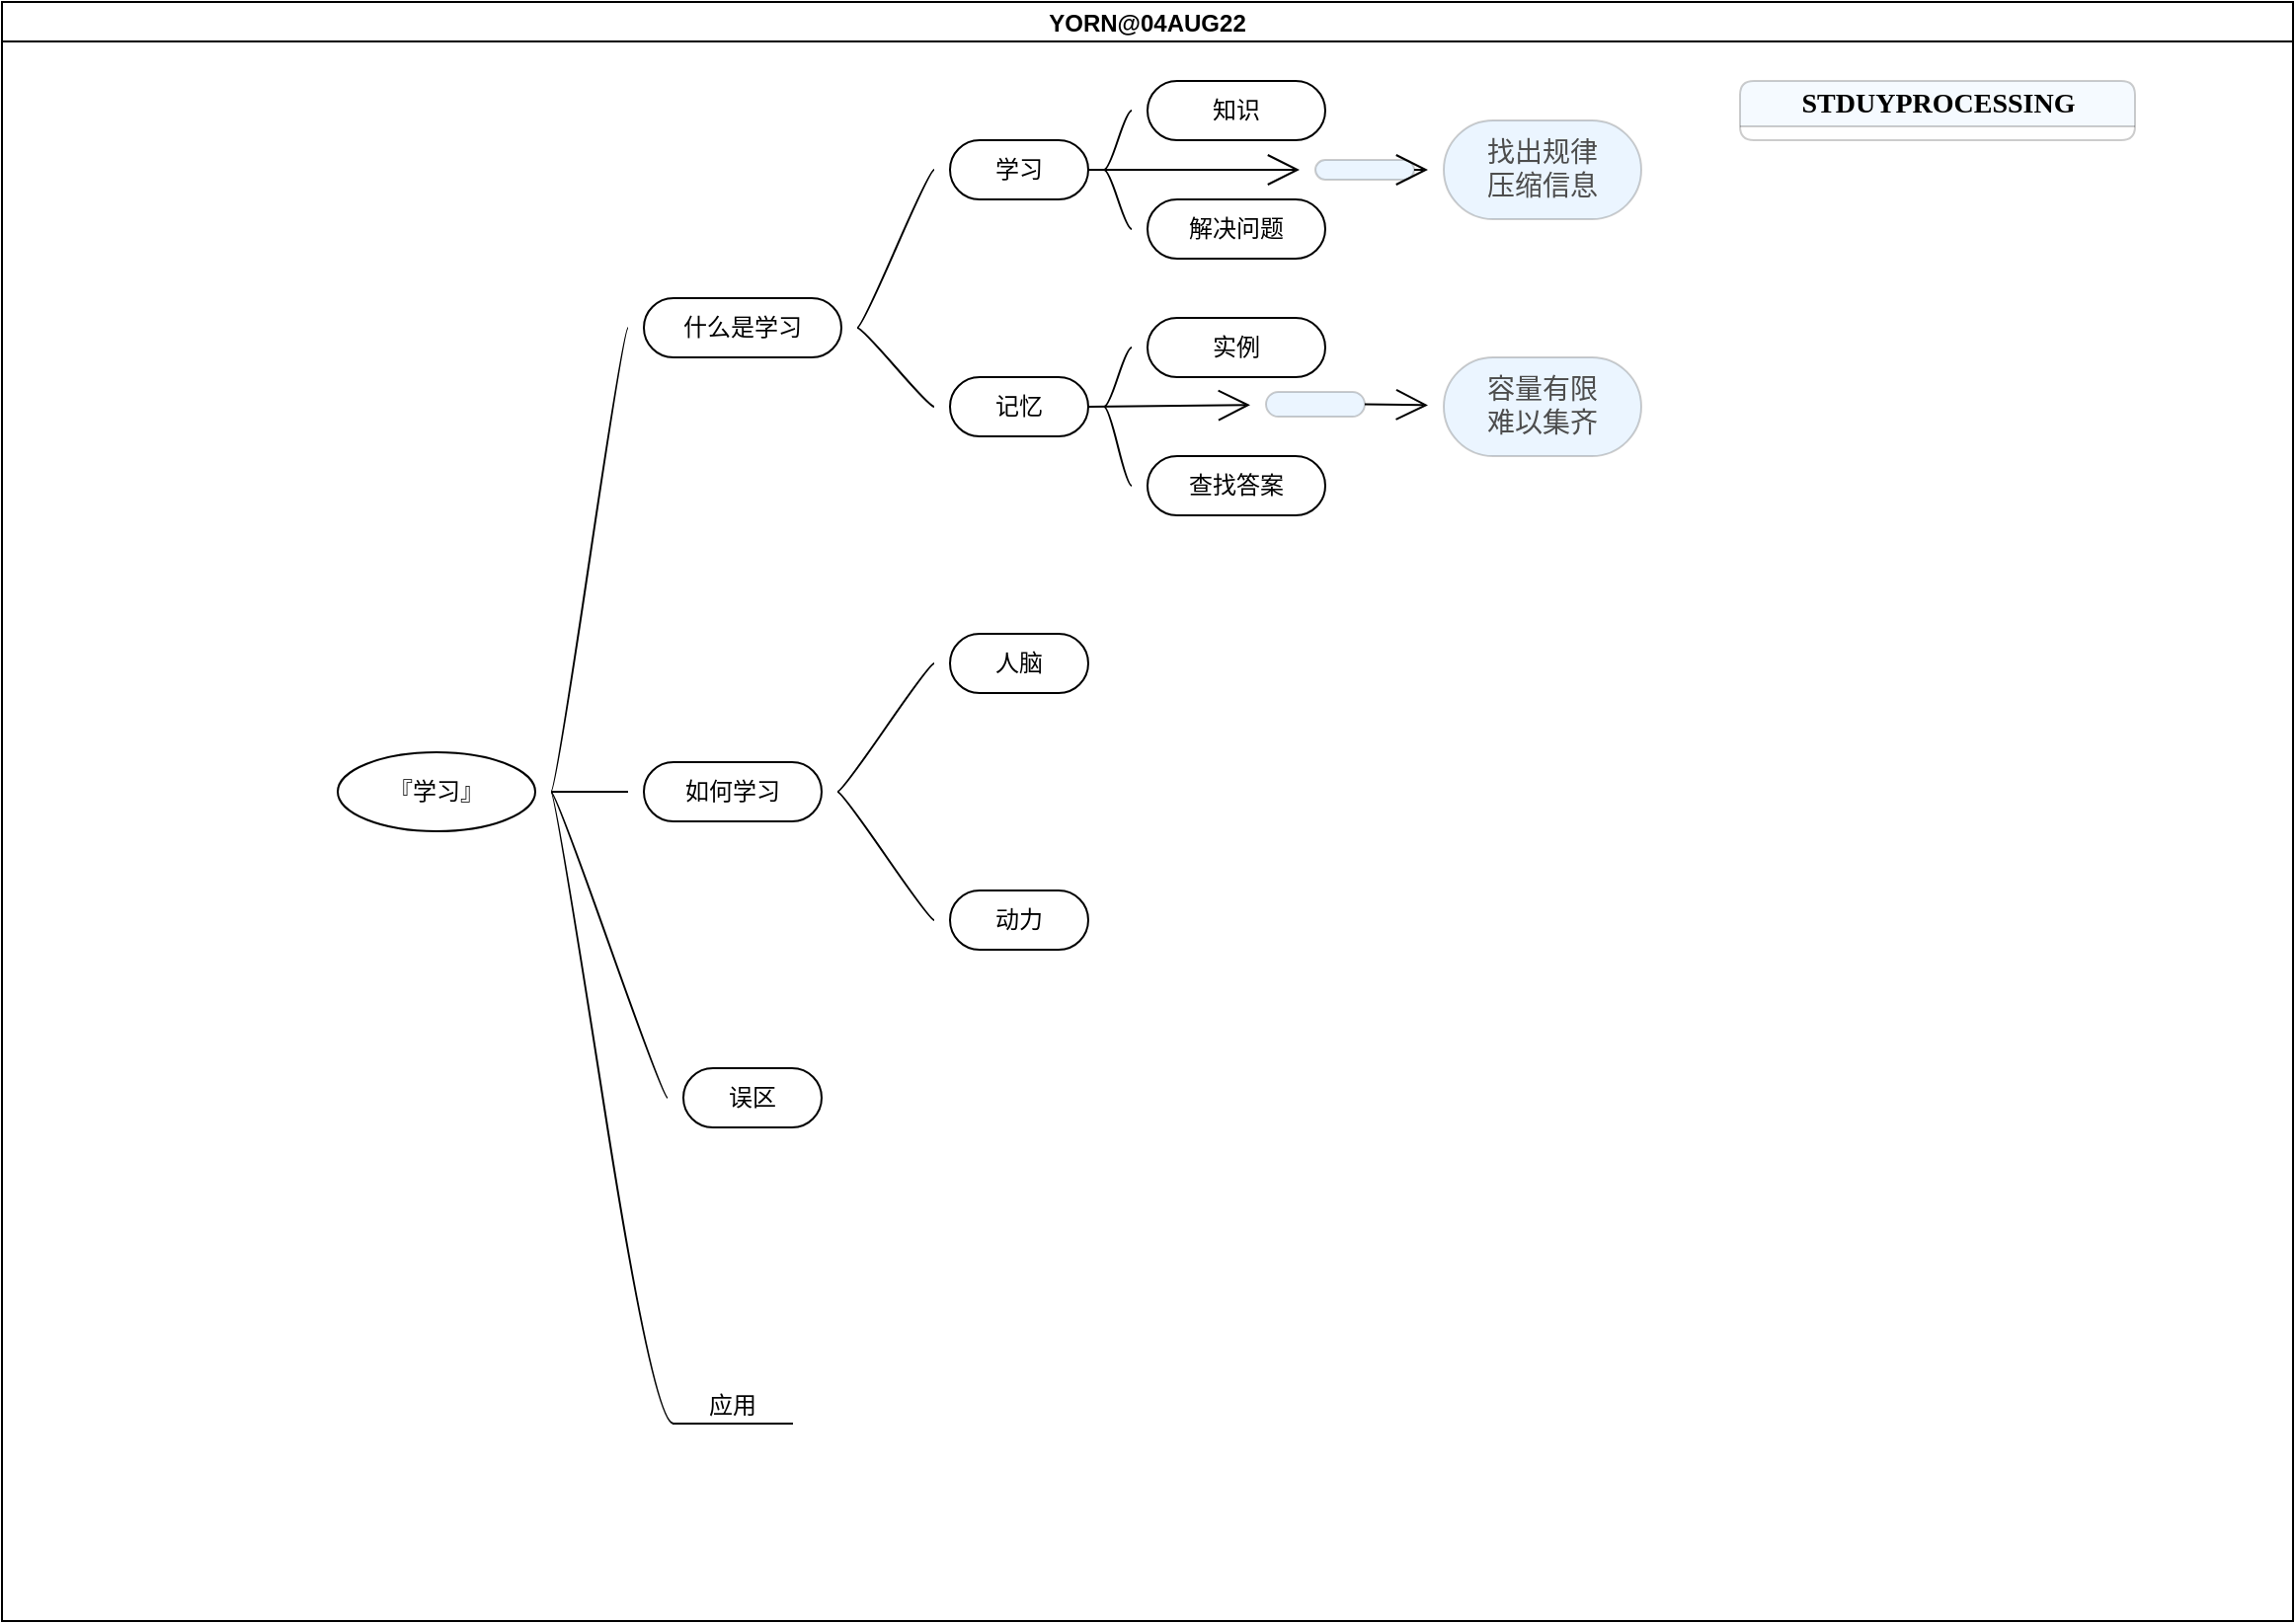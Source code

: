 <mxfile version="20.2.2" type="github">
  <diagram id="6a731a19-8d31-9384-78a2-239565b7b9f0" name="Page-1">
    <mxGraphModel dx="1246" dy="568" grid="1" gridSize="10" guides="1" tooltips="1" connect="1" arrows="1" fold="1" page="1" pageScale="1" pageWidth="1169" pageHeight="827" background="none" math="0" shadow="0">
      <root>
        <mxCell id="0" />
        <mxCell id="1" style="" parent="0" visible="0" />
        <mxCell id="aCv0Oe6WVhiPaZeMM8eK-1810" value="Topic Layer" style="" parent="0" />
        <mxCell id="aCv0Oe6WVhiPaZeMM8eK-1814" value="YORN@04AUG22" style="swimlane;startSize=20;horizontal=1;containerType=tree;hachureGap=4;movable=0;resizable=0;rotatable=0;deletable=0;editable=0;connectable=0;" vertex="1" parent="aCv0Oe6WVhiPaZeMM8eK-1810">
          <mxGeometry width="1160" height="820" as="geometry" />
        </mxCell>
        <mxCell id="aCv0Oe6WVhiPaZeMM8eK-1815" value="" style="edgeStyle=entityRelationEdgeStyle;startArrow=none;endArrow=none;segment=10;curved=1;rounded=0;startSize=14;endSize=14;sourcePerimeterSpacing=8;targetPerimeterSpacing=8;" edge="1" parent="aCv0Oe6WVhiPaZeMM8eK-1814" source="aCv0Oe6WVhiPaZeMM8eK-1817" target="aCv0Oe6WVhiPaZeMM8eK-1818">
          <mxGeometry relative="1" as="geometry" />
        </mxCell>
        <mxCell id="aCv0Oe6WVhiPaZeMM8eK-1816" value="" style="edgeStyle=entityRelationEdgeStyle;startArrow=none;endArrow=none;segment=10;curved=1;rounded=0;startSize=14;endSize=14;sourcePerimeterSpacing=8;targetPerimeterSpacing=8;" edge="1" parent="aCv0Oe6WVhiPaZeMM8eK-1814" source="aCv0Oe6WVhiPaZeMM8eK-1817" target="aCv0Oe6WVhiPaZeMM8eK-1819">
          <mxGeometry relative="1" as="geometry" />
        </mxCell>
        <mxCell id="aCv0Oe6WVhiPaZeMM8eK-1817" value="『学习』" style="ellipse;whiteSpace=wrap;html=1;align=center;treeFolding=1;treeMoving=1;newEdgeStyle={&quot;edgeStyle&quot;:&quot;entityRelationEdgeStyle&quot;,&quot;startArrow&quot;:&quot;none&quot;,&quot;endArrow&quot;:&quot;none&quot;,&quot;segment&quot;:10,&quot;curved&quot;:1};hachureGap=4;movable=0;resizable=0;rotatable=0;deletable=0;editable=0;connectable=0;" vertex="1" parent="aCv0Oe6WVhiPaZeMM8eK-1814">
          <mxGeometry x="170" y="380" width="100" height="40" as="geometry" />
        </mxCell>
        <mxCell id="aCv0Oe6WVhiPaZeMM8eK-1818" value="什么是学习" style="whiteSpace=wrap;html=1;rounded=1;arcSize=50;align=center;verticalAlign=middle;strokeWidth=1;autosize=1;spacing=4;treeFolding=1;treeMoving=1;newEdgeStyle={&quot;edgeStyle&quot;:&quot;entityRelationEdgeStyle&quot;,&quot;startArrow&quot;:&quot;none&quot;,&quot;endArrow&quot;:&quot;none&quot;,&quot;segment&quot;:10,&quot;curved&quot;:1};hachureGap=4;connectable=0;allowArrows=0;movable=1;rotatable=0;" vertex="1" parent="aCv0Oe6WVhiPaZeMM8eK-1814">
          <mxGeometry x="325" y="150" width="100" height="30" as="geometry" />
        </mxCell>
        <mxCell id="aCv0Oe6WVhiPaZeMM8eK-1819" value="应用" style="whiteSpace=wrap;html=1;shape=partialRectangle;top=0;left=0;bottom=1;right=0;points=[[0,1],[1,1]];fillColor=none;align=center;verticalAlign=bottom;routingCenterY=0.5;snapToPoint=1;autosize=1;treeFolding=1;treeMoving=1;newEdgeStyle={&quot;edgeStyle&quot;:&quot;entityRelationEdgeStyle&quot;,&quot;startArrow&quot;:&quot;none&quot;,&quot;endArrow&quot;:&quot;none&quot;,&quot;segment&quot;:10,&quot;curved&quot;:1};hachureGap=4;" vertex="1" parent="aCv0Oe6WVhiPaZeMM8eK-1814">
          <mxGeometry x="340" y="690" width="60" height="30" as="geometry" />
        </mxCell>
        <mxCell id="aCv0Oe6WVhiPaZeMM8eK-1820" value="" style="edgeStyle=entityRelationEdgeStyle;startArrow=none;endArrow=none;segment=10;curved=1;rounded=0;startSize=14;endSize=14;sourcePerimeterSpacing=8;targetPerimeterSpacing=8;" edge="1" parent="aCv0Oe6WVhiPaZeMM8eK-1814" source="aCv0Oe6WVhiPaZeMM8eK-1817" target="aCv0Oe6WVhiPaZeMM8eK-1821">
          <mxGeometry relative="1" as="geometry">
            <mxPoint x="598" y="440" as="sourcePoint" />
          </mxGeometry>
        </mxCell>
        <mxCell id="aCv0Oe6WVhiPaZeMM8eK-1821" value="如何学习" style="whiteSpace=wrap;html=1;rounded=1;arcSize=50;align=center;verticalAlign=middle;strokeWidth=1;autosize=1;spacing=4;treeFolding=1;treeMoving=1;newEdgeStyle={&quot;edgeStyle&quot;:&quot;entityRelationEdgeStyle&quot;,&quot;startArrow&quot;:&quot;none&quot;,&quot;endArrow&quot;:&quot;none&quot;,&quot;segment&quot;:10,&quot;curved&quot;:1};hachureGap=4;" vertex="1" parent="aCv0Oe6WVhiPaZeMM8eK-1814">
          <mxGeometry x="325" y="385" width="90" height="30" as="geometry" />
        </mxCell>
        <mxCell id="aCv0Oe6WVhiPaZeMM8eK-1822" value="" style="edgeStyle=entityRelationEdgeStyle;startArrow=none;endArrow=none;segment=10;curved=1;rounded=0;startSize=14;endSize=14;sourcePerimeterSpacing=8;targetPerimeterSpacing=8;" edge="1" parent="aCv0Oe6WVhiPaZeMM8eK-1814" source="aCv0Oe6WVhiPaZeMM8eK-1817" target="aCv0Oe6WVhiPaZeMM8eK-1823">
          <mxGeometry relative="1" as="geometry">
            <mxPoint x="598" y="440" as="sourcePoint" />
          </mxGeometry>
        </mxCell>
        <mxCell id="aCv0Oe6WVhiPaZeMM8eK-1823" value="误区" style="whiteSpace=wrap;html=1;rounded=1;arcSize=50;align=center;verticalAlign=middle;strokeWidth=1;autosize=1;spacing=4;treeFolding=1;treeMoving=1;newEdgeStyle={&quot;edgeStyle&quot;:&quot;entityRelationEdgeStyle&quot;,&quot;startArrow&quot;:&quot;none&quot;,&quot;endArrow&quot;:&quot;none&quot;,&quot;segment&quot;:10,&quot;curved&quot;:1};hachureGap=4;" vertex="1" parent="aCv0Oe6WVhiPaZeMM8eK-1814">
          <mxGeometry x="345" y="540" width="70" height="30" as="geometry" />
        </mxCell>
        <mxCell id="aCv0Oe6WVhiPaZeMM8eK-1845" value="" style="edgeStyle=entityRelationEdgeStyle;startArrow=none;endArrow=none;segment=10;curved=1;rounded=0;startSize=14;endSize=14;sourcePerimeterSpacing=8;targetPerimeterSpacing=8;" edge="1" target="aCv0Oe6WVhiPaZeMM8eK-1846" source="aCv0Oe6WVhiPaZeMM8eK-1818" parent="aCv0Oe6WVhiPaZeMM8eK-1814">
          <mxGeometry relative="1" as="geometry">
            <mxPoint x="278" y="310" as="sourcePoint" />
          </mxGeometry>
        </mxCell>
        <mxCell id="aCv0Oe6WVhiPaZeMM8eK-1858" style="edgeStyle=none;curved=1;rounded=0;orthogonalLoop=1;jettySize=auto;html=1;exitX=1;exitY=0.5;exitDx=0;exitDy=0;fontFamily=Verdana;fontSize=14;fontColor=#4D4D4D;endArrow=open;startSize=14;endSize=14;sourcePerimeterSpacing=8;targetPerimeterSpacing=8;" edge="1" parent="aCv0Oe6WVhiPaZeMM8eK-1814" source="aCv0Oe6WVhiPaZeMM8eK-1846" target="aCv0Oe6WVhiPaZeMM8eK-1857">
          <mxGeometry relative="1" as="geometry" />
        </mxCell>
        <mxCell id="aCv0Oe6WVhiPaZeMM8eK-1846" value="学习" style="whiteSpace=wrap;html=1;rounded=1;arcSize=50;align=center;verticalAlign=middle;strokeWidth=1;autosize=1;spacing=4;treeFolding=1;treeMoving=1;newEdgeStyle={&quot;edgeStyle&quot;:&quot;entityRelationEdgeStyle&quot;,&quot;startArrow&quot;:&quot;none&quot;,&quot;endArrow&quot;:&quot;none&quot;,&quot;segment&quot;:10,&quot;curved&quot;:1};hachureGap=4;" vertex="1" parent="aCv0Oe6WVhiPaZeMM8eK-1814">
          <mxGeometry x="480" y="70" width="70" height="30" as="geometry" />
        </mxCell>
        <mxCell id="aCv0Oe6WVhiPaZeMM8eK-1847" value="" style="edgeStyle=entityRelationEdgeStyle;startArrow=none;endArrow=none;segment=10;curved=1;rounded=0;startSize=14;endSize=14;sourcePerimeterSpacing=8;targetPerimeterSpacing=8;" edge="1" target="aCv0Oe6WVhiPaZeMM8eK-1848" source="aCv0Oe6WVhiPaZeMM8eK-1818" parent="aCv0Oe6WVhiPaZeMM8eK-1814">
          <mxGeometry relative="1" as="geometry">
            <mxPoint x="433" y="165" as="sourcePoint" />
          </mxGeometry>
        </mxCell>
        <mxCell id="aCv0Oe6WVhiPaZeMM8eK-1878" style="edgeStyle=none;curved=1;rounded=0;orthogonalLoop=1;jettySize=auto;html=1;exitX=1;exitY=0.5;exitDx=0;exitDy=0;fontFamily=Verdana;fontSize=14;fontColor=#4D4D4D;endArrow=open;startSize=14;endSize=14;sourcePerimeterSpacing=8;targetPerimeterSpacing=8;" edge="1" parent="aCv0Oe6WVhiPaZeMM8eK-1814" source="aCv0Oe6WVhiPaZeMM8eK-1848" target="aCv0Oe6WVhiPaZeMM8eK-1877">
          <mxGeometry relative="1" as="geometry" />
        </mxCell>
        <mxCell id="aCv0Oe6WVhiPaZeMM8eK-1848" value="记忆" style="whiteSpace=wrap;html=1;rounded=1;arcSize=50;align=center;verticalAlign=middle;strokeWidth=1;autosize=1;spacing=4;treeFolding=1;treeMoving=1;newEdgeStyle={&quot;edgeStyle&quot;:&quot;entityRelationEdgeStyle&quot;,&quot;startArrow&quot;:&quot;none&quot;,&quot;endArrow&quot;:&quot;none&quot;,&quot;segment&quot;:10,&quot;curved&quot;:1};hachureGap=4;" vertex="1" parent="aCv0Oe6WVhiPaZeMM8eK-1814">
          <mxGeometry x="480" y="190" width="70" height="30" as="geometry" />
        </mxCell>
        <mxCell id="aCv0Oe6WVhiPaZeMM8eK-1849" value="" style="edgeStyle=entityRelationEdgeStyle;startArrow=none;endArrow=none;segment=10;curved=1;rounded=0;startSize=14;endSize=14;sourcePerimeterSpacing=8;targetPerimeterSpacing=8;" edge="1" target="aCv0Oe6WVhiPaZeMM8eK-1850" source="aCv0Oe6WVhiPaZeMM8eK-1846" parent="aCv0Oe6WVhiPaZeMM8eK-1814">
          <mxGeometry relative="1" as="geometry">
            <mxPoint x="433" y="125" as="sourcePoint" />
          </mxGeometry>
        </mxCell>
        <mxCell id="aCv0Oe6WVhiPaZeMM8eK-1850" value="知识" style="whiteSpace=wrap;html=1;rounded=1;arcSize=50;align=center;verticalAlign=middle;strokeWidth=1;autosize=1;spacing=4;treeFolding=1;treeMoving=1;newEdgeStyle={&quot;edgeStyle&quot;:&quot;entityRelationEdgeStyle&quot;,&quot;startArrow&quot;:&quot;none&quot;,&quot;endArrow&quot;:&quot;none&quot;,&quot;segment&quot;:10,&quot;curved&quot;:1};hachureGap=4;" vertex="1" parent="aCv0Oe6WVhiPaZeMM8eK-1814">
          <mxGeometry x="580" y="40" width="90" height="30" as="geometry" />
        </mxCell>
        <mxCell id="aCv0Oe6WVhiPaZeMM8eK-1851" value="" style="edgeStyle=entityRelationEdgeStyle;startArrow=none;endArrow=none;segment=10;curved=1;rounded=0;startSize=14;endSize=14;sourcePerimeterSpacing=8;targetPerimeterSpacing=8;" edge="1" target="aCv0Oe6WVhiPaZeMM8eK-1852" source="aCv0Oe6WVhiPaZeMM8eK-1846" parent="aCv0Oe6WVhiPaZeMM8eK-1814">
          <mxGeometry relative="1" as="geometry">
            <mxPoint x="558" y="125" as="sourcePoint" />
          </mxGeometry>
        </mxCell>
        <mxCell id="aCv0Oe6WVhiPaZeMM8eK-1852" value="解决问题" style="whiteSpace=wrap;html=1;rounded=1;arcSize=50;align=center;verticalAlign=middle;strokeWidth=1;autosize=1;spacing=4;treeFolding=1;treeMoving=1;newEdgeStyle={&quot;edgeStyle&quot;:&quot;entityRelationEdgeStyle&quot;,&quot;startArrow&quot;:&quot;none&quot;,&quot;endArrow&quot;:&quot;none&quot;,&quot;segment&quot;:10,&quot;curved&quot;:1};hachureGap=4;" vertex="1" parent="aCv0Oe6WVhiPaZeMM8eK-1814">
          <mxGeometry x="580" y="100" width="90" height="30" as="geometry" />
        </mxCell>
        <mxCell id="aCv0Oe6WVhiPaZeMM8eK-1857" value="" style="whiteSpace=wrap;html=1;rounded=1;arcSize=50;align=center;verticalAlign=middle;strokeWidth=1;autosize=1;spacing=4;treeFolding=1;treeMoving=1;newEdgeStyle={&quot;edgeStyle&quot;:&quot;entityRelationEdgeStyle&quot;,&quot;startArrow&quot;:&quot;none&quot;,&quot;endArrow&quot;:&quot;none&quot;,&quot;segment&quot;:10,&quot;curved&quot;:1};hachureGap=4;labelBackgroundColor=none;labelBorderColor=none;fontFamily=Verdana;fontSize=14;fontColor=#4D4D4D;fillColor=#99CCFF;opacity=20;strokeColor=default;glass=0;sketch=0;connectable=0;allowArrows=0;" vertex="1" parent="aCv0Oe6WVhiPaZeMM8eK-1814">
          <mxGeometry x="665" y="80" width="50" height="10" as="geometry" />
        </mxCell>
        <mxCell id="aCv0Oe6WVhiPaZeMM8eK-1859" style="edgeStyle=none;curved=1;rounded=0;orthogonalLoop=1;jettySize=auto;html=1;exitX=1;exitY=0.5;exitDx=0;exitDy=0;fontFamily=Verdana;fontSize=14;fontColor=#4D4D4D;endArrow=open;startSize=14;endSize=14;sourcePerimeterSpacing=8;targetPerimeterSpacing=8;" edge="1" target="aCv0Oe6WVhiPaZeMM8eK-1860" source="aCv0Oe6WVhiPaZeMM8eK-1857" parent="aCv0Oe6WVhiPaZeMM8eK-1814">
          <mxGeometry relative="1" as="geometry">
            <mxPoint x="550" y="125" as="sourcePoint" />
          </mxGeometry>
        </mxCell>
        <mxCell id="aCv0Oe6WVhiPaZeMM8eK-1860" value="找出规律&lt;br&gt;压缩信息" style="whiteSpace=wrap;html=1;rounded=1;arcSize=50;align=center;verticalAlign=middle;strokeWidth=1;autosize=1;spacing=4;treeFolding=1;treeMoving=1;newEdgeStyle={&quot;edgeStyle&quot;:&quot;entityRelationEdgeStyle&quot;,&quot;startArrow&quot;:&quot;none&quot;,&quot;endArrow&quot;:&quot;none&quot;,&quot;segment&quot;:10,&quot;curved&quot;:1};hachureGap=4;labelBackgroundColor=none;labelBorderColor=none;fontFamily=Verdana;fontSize=14;fontColor=#4D4D4D;fillColor=#99CCFF;opacity=20;" vertex="1" parent="aCv0Oe6WVhiPaZeMM8eK-1814">
          <mxGeometry x="730" y="60" width="100" height="50" as="geometry" />
        </mxCell>
        <mxCell id="aCv0Oe6WVhiPaZeMM8eK-1867" value="" style="edgeStyle=entityRelationEdgeStyle;startArrow=none;endArrow=none;segment=10;curved=1;rounded=0;startSize=14;endSize=14;sourcePerimeterSpacing=8;targetPerimeterSpacing=8;" edge="1" target="aCv0Oe6WVhiPaZeMM8eK-1868" source="aCv0Oe6WVhiPaZeMM8eK-1848" parent="aCv0Oe6WVhiPaZeMM8eK-1814">
          <mxGeometry relative="1" as="geometry">
            <mxPoint x="433" y="165" as="sourcePoint" />
          </mxGeometry>
        </mxCell>
        <mxCell id="aCv0Oe6WVhiPaZeMM8eK-1868" value="实例" style="whiteSpace=wrap;html=1;rounded=1;arcSize=50;align=center;verticalAlign=middle;strokeWidth=1;autosize=1;spacing=4;treeFolding=1;treeMoving=1;newEdgeStyle={&quot;edgeStyle&quot;:&quot;entityRelationEdgeStyle&quot;,&quot;startArrow&quot;:&quot;none&quot;,&quot;endArrow&quot;:&quot;none&quot;,&quot;segment&quot;:10,&quot;curved&quot;:1};hachureGap=4;" vertex="1" parent="aCv0Oe6WVhiPaZeMM8eK-1814">
          <mxGeometry x="580" y="160" width="90" height="30" as="geometry" />
        </mxCell>
        <mxCell id="aCv0Oe6WVhiPaZeMM8eK-1869" value="" style="edgeStyle=entityRelationEdgeStyle;startArrow=none;endArrow=none;segment=10;curved=1;rounded=0;startSize=14;endSize=14;sourcePerimeterSpacing=8;targetPerimeterSpacing=8;" edge="1" target="aCv0Oe6WVhiPaZeMM8eK-1870" source="aCv0Oe6WVhiPaZeMM8eK-1848" parent="aCv0Oe6WVhiPaZeMM8eK-1814">
          <mxGeometry relative="1" as="geometry">
            <mxPoint x="558" y="205" as="sourcePoint" />
          </mxGeometry>
        </mxCell>
        <mxCell id="aCv0Oe6WVhiPaZeMM8eK-1870" value="查找答案" style="whiteSpace=wrap;html=1;rounded=1;arcSize=50;align=center;verticalAlign=middle;strokeWidth=1;autosize=1;spacing=4;treeFolding=1;treeMoving=1;newEdgeStyle={&quot;edgeStyle&quot;:&quot;entityRelationEdgeStyle&quot;,&quot;startArrow&quot;:&quot;none&quot;,&quot;endArrow&quot;:&quot;none&quot;,&quot;segment&quot;:10,&quot;curved&quot;:1};hachureGap=4;" vertex="1" parent="aCv0Oe6WVhiPaZeMM8eK-1814">
          <mxGeometry x="580" y="230" width="90" height="30" as="geometry" />
        </mxCell>
        <mxCell id="aCv0Oe6WVhiPaZeMM8eK-1877" value="" style="whiteSpace=wrap;html=1;rounded=1;arcSize=50;align=center;verticalAlign=middle;strokeWidth=1;autosize=1;spacing=4;treeFolding=1;treeMoving=1;newEdgeStyle={&quot;edgeStyle&quot;:&quot;entityRelationEdgeStyle&quot;,&quot;startArrow&quot;:&quot;none&quot;,&quot;endArrow&quot;:&quot;none&quot;,&quot;segment&quot;:10,&quot;curved&quot;:1};hachureGap=4;labelBackgroundColor=none;labelBorderColor=none;fontFamily=Verdana;fontSize=14;fontColor=#4D4D4D;fillColor=#99CCFF;opacity=20;connectable=0;allowArrows=0;" vertex="1" parent="aCv0Oe6WVhiPaZeMM8eK-1814">
          <mxGeometry x="640" y="197.5" width="50" height="12.5" as="geometry" />
        </mxCell>
        <mxCell id="aCv0Oe6WVhiPaZeMM8eK-1879" style="edgeStyle=none;curved=1;rounded=0;orthogonalLoop=1;jettySize=auto;html=1;exitX=1;exitY=0.5;exitDx=0;exitDy=0;fontFamily=Verdana;fontSize=14;fontColor=#4D4D4D;endArrow=open;startSize=14;endSize=14;sourcePerimeterSpacing=8;targetPerimeterSpacing=8;" edge="1" target="aCv0Oe6WVhiPaZeMM8eK-1880" source="aCv0Oe6WVhiPaZeMM8eK-1877" parent="aCv0Oe6WVhiPaZeMM8eK-1814">
          <mxGeometry relative="1" as="geometry">
            <mxPoint x="550" y="205" as="sourcePoint" />
          </mxGeometry>
        </mxCell>
        <mxCell id="aCv0Oe6WVhiPaZeMM8eK-1880" value="容量有限&lt;br&gt;难以集齐" style="whiteSpace=wrap;html=1;rounded=1;arcSize=50;align=center;verticalAlign=middle;strokeWidth=1;autosize=1;spacing=4;treeFolding=1;treeMoving=1;newEdgeStyle={&quot;edgeStyle&quot;:&quot;entityRelationEdgeStyle&quot;,&quot;startArrow&quot;:&quot;none&quot;,&quot;endArrow&quot;:&quot;none&quot;,&quot;segment&quot;:10,&quot;curved&quot;:1};hachureGap=4;labelBackgroundColor=none;labelBorderColor=none;fontFamily=Verdana;fontSize=14;fontColor=#4D4D4D;fillColor=#99CCFF;opacity=20;" vertex="1" parent="aCv0Oe6WVhiPaZeMM8eK-1814">
          <mxGeometry x="730" y="180" width="100" height="50" as="geometry" />
        </mxCell>
        <mxCell id="aCv0Oe6WVhiPaZeMM8eK-1882" value="" style="edgeStyle=entityRelationEdgeStyle;startArrow=none;endArrow=none;segment=10;curved=1;rounded=0;startSize=14;endSize=14;sourcePerimeterSpacing=8;targetPerimeterSpacing=8;" edge="1" target="aCv0Oe6WVhiPaZeMM8eK-1883" source="aCv0Oe6WVhiPaZeMM8eK-1821" parent="aCv0Oe6WVhiPaZeMM8eK-1814">
          <mxGeometry relative="1" as="geometry">
            <mxPoint x="278" y="400" as="sourcePoint" />
          </mxGeometry>
        </mxCell>
        <mxCell id="aCv0Oe6WVhiPaZeMM8eK-1883" value="人脑" style="whiteSpace=wrap;html=1;rounded=1;arcSize=50;align=center;verticalAlign=middle;strokeWidth=1;autosize=1;spacing=4;treeFolding=1;treeMoving=1;newEdgeStyle={&quot;edgeStyle&quot;:&quot;entityRelationEdgeStyle&quot;,&quot;startArrow&quot;:&quot;none&quot;,&quot;endArrow&quot;:&quot;none&quot;,&quot;segment&quot;:10,&quot;curved&quot;:1};hachureGap=4;" vertex="1" parent="aCv0Oe6WVhiPaZeMM8eK-1814">
          <mxGeometry x="480" y="320" width="70" height="30" as="geometry" />
        </mxCell>
        <mxCell id="aCv0Oe6WVhiPaZeMM8eK-1905" value="" style="edgeStyle=entityRelationEdgeStyle;startArrow=none;endArrow=none;segment=10;curved=1;rounded=0;startSize=14;endSize=14;sourcePerimeterSpacing=8;targetPerimeterSpacing=8;" edge="1" target="aCv0Oe6WVhiPaZeMM8eK-1906" source="aCv0Oe6WVhiPaZeMM8eK-1821" parent="aCv0Oe6WVhiPaZeMM8eK-1814">
          <mxGeometry relative="1" as="geometry">
            <mxPoint x="423" y="400" as="sourcePoint" />
          </mxGeometry>
        </mxCell>
        <mxCell id="aCv0Oe6WVhiPaZeMM8eK-1906" value="动力" style="whiteSpace=wrap;html=1;rounded=1;arcSize=50;align=center;verticalAlign=middle;strokeWidth=1;autosize=1;spacing=4;treeFolding=1;treeMoving=1;newEdgeStyle={&quot;edgeStyle&quot;:&quot;entityRelationEdgeStyle&quot;,&quot;startArrow&quot;:&quot;none&quot;,&quot;endArrow&quot;:&quot;none&quot;,&quot;segment&quot;:10,&quot;curved&quot;:1};hachureGap=4;" vertex="1" parent="aCv0Oe6WVhiPaZeMM8eK-1814">
          <mxGeometry x="480" y="450" width="70" height="30" as="geometry" />
        </mxCell>
        <mxCell id="aCv0Oe6WVhiPaZeMM8eK-1837" value="Title" style="locked=1;" parent="0" visible="0" />
        <mxCell id="aCv0Oe6WVhiPaZeMM8eK-1838" value="&lt;br&gt;重构『学习』" style="shape=note;whiteSpace=wrap;html=1;backgroundOutline=1;fontColor=default;darkOpacity=0.05;fillColor=#FFF9B2;strokeColor=none;fillStyle=solid;direction=west;gradientDirection=north;gradientColor=#FFF2A1;shadow=1;size=20;pointerEvents=1;hachureGap=4;fontStyle=1;fontSize=30;labelBorderColor=none;verticalAlign=top;" vertex="1" parent="aCv0Oe6WVhiPaZeMM8eK-1837">
          <mxGeometry x="40" y="80" width="290" height="160" as="geometry" />
        </mxCell>
        <mxCell id="aCv0Oe6WVhiPaZeMM8eK-1839" value="&amp;nbsp; YJango" style="rounded=0;whiteSpace=wrap;html=1;labelBackgroundColor=none;labelBorderColor=none;hachureGap=4;fontSize=14;fontColor=#99CCFF;strokeColor=#99CCFF;align=center;fillColor=#99CCFF;opacity=20;fontFamily=Verdana;" vertex="1" parent="aCv0Oe6WVhiPaZeMM8eK-1837">
          <mxGeometry x="40" y="760" width="70" height="30" as="geometry" />
        </mxCell>
        <mxCell id="aCv0Oe6WVhiPaZeMM8eK-1840" value="modevol.com&lt;br style=&quot;font-size: 14px;&quot;&gt;b23.tv/AAZkKYn" style="text;strokeColor=none;fillColor=none;html=1;align=left;verticalAlign=middle;whiteSpace=wrap;rounded=0;labelBorderColor=none;hachureGap=4;fontSize=14;fontColor=#99CCFF;fontStyle=4;fontFamily=Courier New;" vertex="1" parent="aCv0Oe6WVhiPaZeMM8eK-1837">
          <mxGeometry x="120" y="760" width="120" height="30" as="geometry" />
        </mxCell>
        <mxCell id="aCv0Oe6WVhiPaZeMM8eK-1841" value="孩子不学习，怎么办" style="text;strokeColor=none;fillColor=none;html=1;align=left;verticalAlign=middle;whiteSpace=wrap;rounded=0;labelBorderColor=none;hachureGap=4;fontSize=24;fontColor=#4D4D4D;fontStyle=2" vertex="1" parent="aCv0Oe6WVhiPaZeMM8eK-1837">
          <mxGeometry x="80" y="180" width="230" height="30" as="geometry" />
        </mxCell>
        <mxCell id="aCv0Oe6WVhiPaZeMM8eK-1884" value="Shape Layer" style="locked=1;" parent="0" />
        <mxCell id="aCv0Oe6WVhiPaZeMM8eK-1892" value="STDUYPROCESSING" style="swimlane;rounded=1;glass=0;labelBackgroundColor=none;labelBorderColor=none;sketch=0;hachureGap=4;fontFamily=Verdana;fontSize=14;html=1;connectable=0;allowArrows=0;movable=1;resizable=1;rotatable=1;deletable=1;editable=1;fillColor=#cce5ff;strokeColor=default;gradientColor=none;swimlaneFillColor=none;opacity=20;shadow=0;fillStyle=auto;swimlaneLine=1;" vertex="1" collapsed="1" parent="aCv0Oe6WVhiPaZeMM8eK-1884">
          <mxGeometry x="880" y="40" width="200" height="30" as="geometry">
            <mxRectangle x="880" y="40" width="480" height="320" as="alternateBounds" />
          </mxGeometry>
        </mxCell>
        <mxCell id="aCv0Oe6WVhiPaZeMM8eK-1896" value="" style="edgeStyle=none;curved=1;rounded=0;orthogonalLoop=1;jettySize=auto;html=1;fontFamily=Verdana;fontSize=14;fontColor=#4D4D4D;endArrow=open;startSize=14;endSize=14;sourcePerimeterSpacing=8;targetPerimeterSpacing=8;" edge="1" parent="aCv0Oe6WVhiPaZeMM8eK-1892" source="aCv0Oe6WVhiPaZeMM8eK-1893" target="aCv0Oe6WVhiPaZeMM8eK-1895" visible="0">
          <mxGeometry relative="1" as="geometry" />
        </mxCell>
        <UserObject label="有限的例子" treeRoot="1" id="aCv0Oe6WVhiPaZeMM8eK-1893">
          <mxCell style="whiteSpace=wrap;html=1;align=center;treeFolding=1;treeMoving=1;newEdgeStyle={&quot;edgeStyle&quot;:&quot;elbowEdgeStyle&quot;,&quot;startArrow&quot;:&quot;none&quot;,&quot;endArrow&quot;:&quot;none&quot;};rounded=1;glass=0;labelBackgroundColor=none;labelBorderColor=none;sketch=0;hachureGap=4;fontFamily=Verdana;fontSize=14;fontColor=#4D4D4D;strokeColor=default;fillColor=#99CCFF;opacity=20;allowArrows=0;connectable=0;" vertex="1" collapsed="1" parent="aCv0Oe6WVhiPaZeMM8eK-1892">
            <mxGeometry x="40" y="240" width="120" height="60" as="geometry" />
          </mxCell>
        </UserObject>
        <UserObject label="学习" treeRoot="1" id="aCv0Oe6WVhiPaZeMM8eK-1895">
          <mxCell style="whiteSpace=wrap;html=1;align=center;treeFolding=1;treeMoving=1;newEdgeStyle={&quot;edgeStyle&quot;:&quot;elbowEdgeStyle&quot;,&quot;startArrow&quot;:&quot;none&quot;,&quot;endArrow&quot;:&quot;none&quot;};rounded=1;glass=0;labelBackgroundColor=none;labelBorderColor=none;sketch=0;hachureGap=4;fontFamily=Verdana;fontSize=14;fontColor=#4D4D4D;strokeColor=default;fillColor=#99CCFF;opacity=20;allowArrows=0;connectable=0;" vertex="1" visible="0" collapsed="1" parent="aCv0Oe6WVhiPaZeMM8eK-1892">
            <mxGeometry x="40" y="135" width="120" height="60" as="geometry" />
          </mxCell>
        </UserObject>
        <mxCell id="aCv0Oe6WVhiPaZeMM8eK-1902" value="" style="edgeStyle=none;curved=1;rounded=0;orthogonalLoop=1;jettySize=auto;html=1;fontFamily=Verdana;fontSize=14;fontColor=#4D4D4D;endArrow=open;startSize=14;endSize=14;sourcePerimeterSpacing=8;targetPerimeterSpacing=8;" edge="1" parent="aCv0Oe6WVhiPaZeMM8eK-1892" source="aCv0Oe6WVhiPaZeMM8eK-1899" target="aCv0Oe6WVhiPaZeMM8eK-1901" visible="0">
          <mxGeometry relative="1" as="geometry" />
        </mxCell>
        <UserObject label="知识" treeRoot="1" id="aCv0Oe6WVhiPaZeMM8eK-1899">
          <mxCell style="whiteSpace=wrap;html=1;align=center;treeFolding=1;treeMoving=1;newEdgeStyle={&quot;edgeStyle&quot;:&quot;elbowEdgeStyle&quot;,&quot;startArrow&quot;:&quot;none&quot;,&quot;endArrow&quot;:&quot;none&quot;};rounded=1;glass=0;labelBackgroundColor=none;labelBorderColor=none;sketch=0;hachureGap=4;fontFamily=Verdana;fontSize=14;fontColor=#4D4D4D;strokeColor=default;fillColor=#99CCFF;opacity=20;connectable=0;allowArrows=0;" vertex="1" visible="0" collapsed="1" parent="aCv0Oe6WVhiPaZeMM8eK-1892">
            <mxGeometry x="160" y="30" width="120" height="60" as="geometry" />
          </mxCell>
        </UserObject>
        <mxCell id="aCv0Oe6WVhiPaZeMM8eK-1900" value="" style="edgeStyle=none;curved=1;rounded=0;orthogonalLoop=1;jettySize=auto;html=1;fontFamily=Verdana;fontSize=14;fontColor=#4D4D4D;endArrow=open;startSize=14;endSize=14;sourcePerimeterSpacing=8;targetPerimeterSpacing=8;" edge="1" parent="aCv0Oe6WVhiPaZeMM8eK-1892" source="aCv0Oe6WVhiPaZeMM8eK-1895" target="aCv0Oe6WVhiPaZeMM8eK-1899" visible="0">
          <mxGeometry relative="1" as="geometry" />
        </mxCell>
        <mxCell id="aCv0Oe6WVhiPaZeMM8eK-1904" value="" style="edgeStyle=none;curved=1;rounded=0;orthogonalLoop=1;jettySize=auto;html=1;fontFamily=Verdana;fontSize=14;fontColor=#4D4D4D;endArrow=open;startSize=14;endSize=14;sourcePerimeterSpacing=8;targetPerimeterSpacing=8;" edge="1" parent="aCv0Oe6WVhiPaZeMM8eK-1892" source="aCv0Oe6WVhiPaZeMM8eK-1901" target="aCv0Oe6WVhiPaZeMM8eK-1903" visible="0">
          <mxGeometry relative="1" as="geometry" />
        </mxCell>
        <UserObject label="应用" treeRoot="1" id="aCv0Oe6WVhiPaZeMM8eK-1901">
          <mxCell style="whiteSpace=wrap;html=1;align=center;treeFolding=1;treeMoving=1;newEdgeStyle={&quot;edgeStyle&quot;:&quot;elbowEdgeStyle&quot;,&quot;startArrow&quot;:&quot;none&quot;,&quot;endArrow&quot;:&quot;none&quot;};rounded=1;glass=0;labelBackgroundColor=none;labelBorderColor=none;sketch=0;hachureGap=4;fontFamily=Verdana;fontSize=14;fontColor=#4D4D4D;strokeColor=default;fillColor=#99CCFF;opacity=20;movable=1;resizable=1;rotatable=1;deletable=1;editable=1;connectable=0;allowArrows=0;" vertex="1" visible="0" collapsed="1" parent="aCv0Oe6WVhiPaZeMM8eK-1892">
            <mxGeometry x="245" y="135" width="120" height="60" as="geometry" />
          </mxCell>
        </UserObject>
        <mxCell id="aCv0Oe6WVhiPaZeMM8eK-1903" value="无限的未知情况" style="whiteSpace=wrap;html=1;rounded=1;glass=0;labelBackgroundColor=none;labelBorderColor=none;sketch=0;hachureGap=4;fontFamily=Verdana;fontSize=14;fontColor=#4D4D4D;strokeColor=default;fillColor=#99CCFF;opacity=20;movable=0;resizable=0;rotatable=0;deletable=0;editable=0;connectable=0;" vertex="1" visible="0" parent="aCv0Oe6WVhiPaZeMM8eK-1892">
          <mxGeometry x="170" y="240" width="270" height="60" as="geometry" />
        </mxCell>
      </root>
    </mxGraphModel>
  </diagram>
</mxfile>
